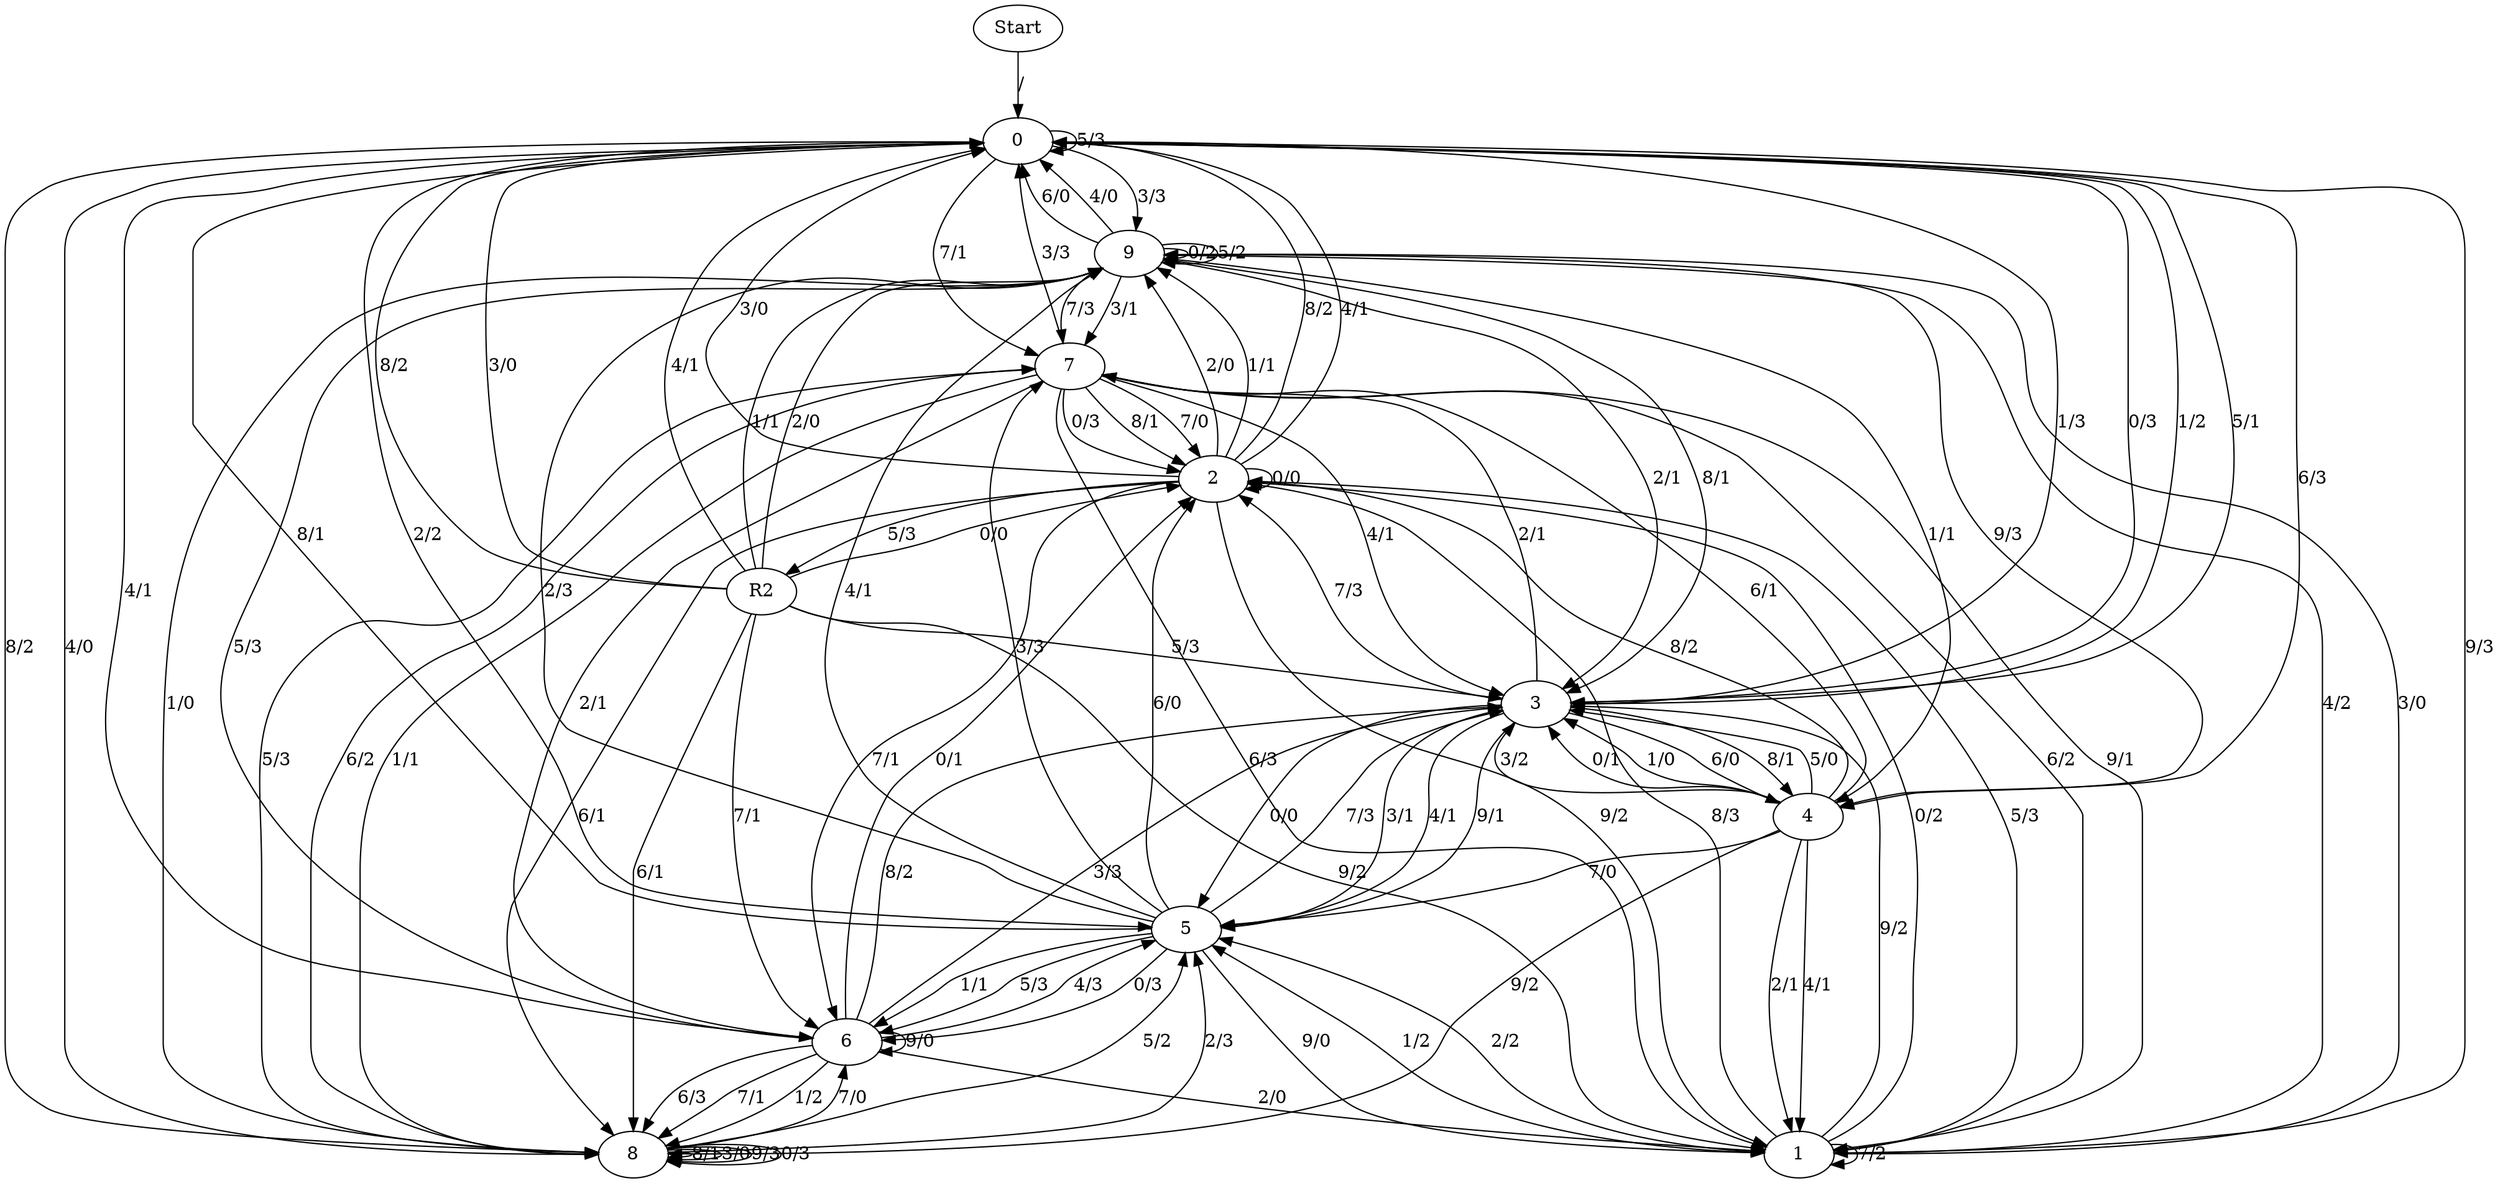 digraph {
	Start -> 0 [label="/"]
	0 -> 0 [label="5/3"]
	0 -> 9 [label="3/3"]
	0 -> 5 [label="2/2"]
	0 -> 6 [label="4/1"]
	0 -> 8 [label="8/2"]
	0 -> 1 [label="9/3"]
	0 -> 3 [label="0/3"]
	0 -> 4 [label="6/3"]
	0 -> 3 [label="1/2"]
	0 -> 7 [label="7/1"]
	2 -> R2 [label="5/3"]
	2 -> 9 [label="2/0"]
	2 -> 0 [label="8/2"]
	2 -> 1 [label="9/2"]
	2 -> 2 [label="0/0"]
	2 -> 9 [label="1/1"]
	2 -> 8 [label="6/1"]
	2 -> 6 [label="7/1"]
	2 -> 0 [label="4/1"]
	2 -> 0 [label="3/0"]
	R2 -> 8 [label="6/1"]
	R2 -> 2 [label="0/0"]
	R2 -> 0 [label="8/2"]
	R2 -> 0 [label="3/0"]
	R2 -> 3 [label="5/3"]
	R2 -> 9 [label="2/0"]
	R2 -> 0 [label="4/1"]
	R2 -> 1 [label="9/2"]
	R2 -> 6 [label="7/1"]
	R2 -> 9 [label="1/1"]
	9 -> 4 [label="9/3"]
	9 -> 7 [label="3/1"]
	9 -> 9 [label="0/2"]
	9 -> 7 [label="7/3"]
	9 -> 4 [label="1/1"]
	9 -> 3 [label="2/1"]
	9 -> 0 [label="6/0"]
	9 -> 3 [label="8/1"]
	9 -> 0 [label="4/0"]
	9 -> 9 [label="5/2"]
	3 -> 4 [label="6/0"]
	3 -> 5 [label="3/1"]
	3 -> 2 [label="7/3"]
	3 -> 5 [label="4/1"]
	3 -> 5 [label="9/1"]
	3 -> 0 [label="5/1"]
	3 -> 7 [label="2/1"]
	3 -> 0 [label="1/3"]
	3 -> 4 [label="8/1"]
	3 -> 5 [label="0/0"]
	5 -> 7 [label="3/3"]
	5 -> 9 [label="2/3"]
	5 -> 1 [label="9/0"]
	5 -> 3 [label="7/3"]
	5 -> 6 [label="0/3"]
	5 -> 6 [label="1/1"]
	5 -> 0 [label="8/1"]
	5 -> 2 [label="6/0"]
	5 -> 9 [label="4/1"]
	5 -> 6 [label="5/3"]
	6 -> 5 [label="4/3"]
	6 -> 8 [label="6/3"]
	6 -> 3 [label="8/2"]
	6 -> 9 [label="5/3"]
	6 -> 1 [label="2/0"]
	6 -> 8 [label="7/1"]
	6 -> 3 [label="3/3"]
	6 -> 6 [label="9/0"]
	6 -> 8 [label="1/2"]
	6 -> 2 [label="0/1"]
	1 -> 5 [label="1/2"]
	1 -> 7 [label="6/2"]
	1 -> 9 [label="3/0"]
	1 -> 9 [label="4/2"]
	1 -> 5 [label="2/2"]
	1 -> 2 [label="8/3"]
	1 -> 2 [label="0/2"]
	1 -> 3 [label="9/2"]
	1 -> 2 [label="5/3"]
	1 -> 1 [label="7/2"]
	7 -> 1 [label="6/3"]
	7 -> 6 [label="2/1"]
	7 -> 2 [label="0/3"]
	7 -> 1 [label="9/1"]
	7 -> 3 [label="4/1"]
	7 -> 0 [label="3/3"]
	7 -> 8 [label="5/3"]
	7 -> 2 [label="8/1"]
	7 -> 2 [label="7/0"]
	7 -> 8 [label="1/1"]
	4 -> 3 [label="5/0"]
	4 -> 8 [label="9/2"]
	4 -> 2 [label="8/2"]
	4 -> 3 [label="3/2"]
	4 -> 5 [label="7/0"]
	4 -> 1 [label="2/1"]
	4 -> 1 [label="4/1"]
	4 -> 3 [label="0/1"]
	4 -> 3 [label="1/0"]
	4 -> 7 [label="6/1"]
	8 -> 8 [label="8/1"]
	8 -> 8 [label="3/0"]
	8 -> 9 [label="1/0"]
	8 -> 8 [label="9/3"]
	8 -> 5 [label="2/3"]
	8 -> 0 [label="4/0"]
	8 -> 5 [label="5/2"]
	8 -> 8 [label="0/3"]
	8 -> 7 [label="6/2"]
	8 -> 6 [label="7/0"]
}